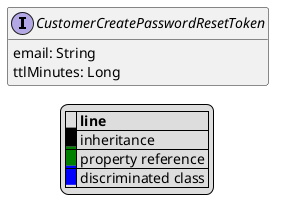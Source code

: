 @startuml

hide empty fields
hide empty methods
legend
|= |= line |
|<back:black>   </back>| inheritance |
|<back:green>   </back>| property reference |
|<back:blue>   </back>| discriminated class |
endlegend
interface CustomerCreatePasswordResetToken [[CustomerCreatePasswordResetToken.svg]]  {
    email: String
    ttlMinutes: Long
}






@enduml
